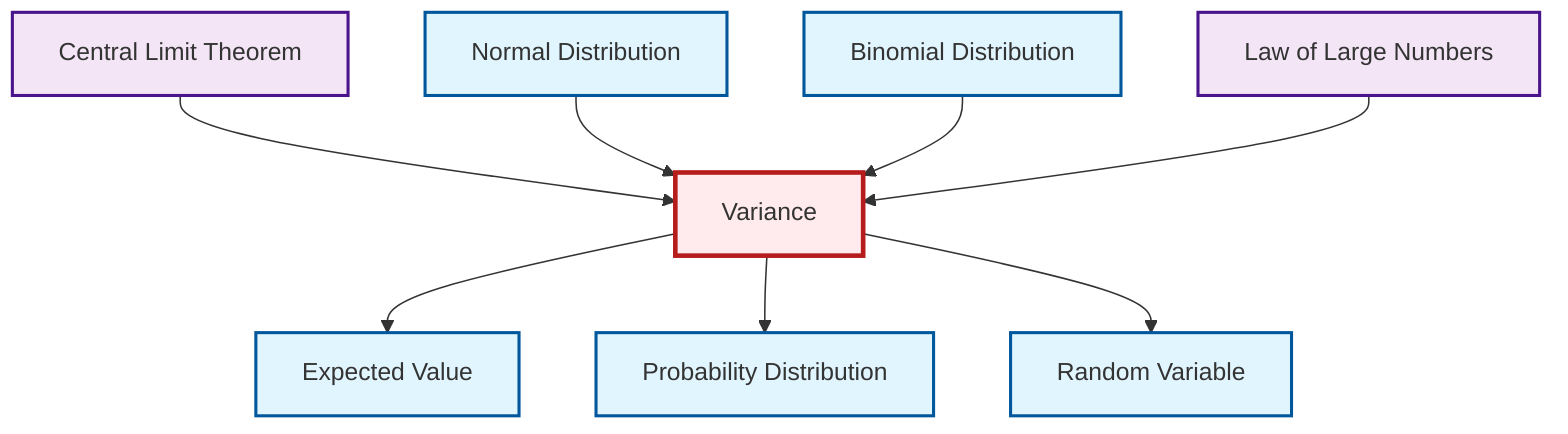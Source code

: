 graph TD
    classDef definition fill:#e1f5fe,stroke:#01579b,stroke-width:2px
    classDef theorem fill:#f3e5f5,stroke:#4a148c,stroke-width:2px
    classDef axiom fill:#fff3e0,stroke:#e65100,stroke-width:2px
    classDef example fill:#e8f5e9,stroke:#1b5e20,stroke-width:2px
    classDef current fill:#ffebee,stroke:#b71c1c,stroke-width:3px
    thm-central-limit["Central Limit Theorem"]:::theorem
    def-binomial-distribution["Binomial Distribution"]:::definition
    def-expectation["Expected Value"]:::definition
    def-random-variable["Random Variable"]:::definition
    def-variance["Variance"]:::definition
    def-normal-distribution["Normal Distribution"]:::definition
    def-probability-distribution["Probability Distribution"]:::definition
    thm-law-of-large-numbers["Law of Large Numbers"]:::theorem
    def-variance --> def-expectation
    def-variance --> def-probability-distribution
    thm-central-limit --> def-variance
    def-normal-distribution --> def-variance
    def-binomial-distribution --> def-variance
    def-variance --> def-random-variable
    thm-law-of-large-numbers --> def-variance
    class def-variance current